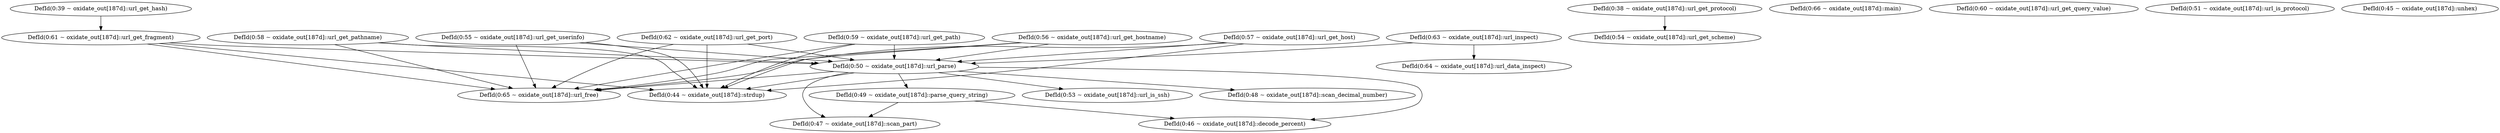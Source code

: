 strict digraph {
"DefId(0:46 ~ oxidate_out[187d]::decode_percent)";
"DefId(0:50 ~ oxidate_out[187d]::url_parse)";
"DefId(0:49 ~ oxidate_out[187d]::parse_query_string)";
"DefId(0:53 ~ oxidate_out[187d]::url_is_ssh)";
"DefId(0:54 ~ oxidate_out[187d]::url_get_scheme)";
"DefId(0:38 ~ oxidate_out[187d]::url_get_protocol)";
"DefId(0:65 ~ oxidate_out[187d]::url_free)";
"DefId(0:61 ~ oxidate_out[187d]::url_get_fragment)";
"DefId(0:62 ~ oxidate_out[187d]::url_get_port)";
"DefId(0:55 ~ oxidate_out[187d]::url_get_userinfo)";
"DefId(0:56 ~ oxidate_out[187d]::url_get_hostname)";
"DefId(0:59 ~ oxidate_out[187d]::url_get_path)";
"DefId(0:57 ~ oxidate_out[187d]::url_get_host)";
"DefId(0:58 ~ oxidate_out[187d]::url_get_pathname)";
"DefId(0:47 ~ oxidate_out[187d]::scan_part)";
"DefId(0:48 ~ oxidate_out[187d]::scan_decimal_number)";
"DefId(0:44 ~ oxidate_out[187d]::strdup)";
"DefId(0:63 ~ oxidate_out[187d]::url_inspect)";
"DefId(0:64 ~ oxidate_out[187d]::url_data_inspect)";
"DefId(0:39 ~ oxidate_out[187d]::url_get_hash)";
"DefId(0:66 ~ oxidate_out[187d]::main)";
"DefId(0:60 ~ oxidate_out[187d]::url_get_query_value)";
"DefId(0:51 ~ oxidate_out[187d]::url_is_protocol)";
"DefId(0:45 ~ oxidate_out[187d]::unhex)";
"DefId(0:50 ~ oxidate_out[187d]::url_parse)" -> "DefId(0:46 ~ oxidate_out[187d]::decode_percent)";
"DefId(0:50 ~ oxidate_out[187d]::url_parse)" -> "DefId(0:53 ~ oxidate_out[187d]::url_is_ssh)";
"DefId(0:50 ~ oxidate_out[187d]::url_parse)" -> "DefId(0:65 ~ oxidate_out[187d]::url_free)";
"DefId(0:50 ~ oxidate_out[187d]::url_parse)" -> "DefId(0:47 ~ oxidate_out[187d]::scan_part)";
"DefId(0:50 ~ oxidate_out[187d]::url_parse)" -> "DefId(0:49 ~ oxidate_out[187d]::parse_query_string)";
"DefId(0:50 ~ oxidate_out[187d]::url_parse)" -> "DefId(0:48 ~ oxidate_out[187d]::scan_decimal_number)";
"DefId(0:50 ~ oxidate_out[187d]::url_parse)" -> "DefId(0:44 ~ oxidate_out[187d]::strdup)";
"DefId(0:49 ~ oxidate_out[187d]::parse_query_string)" -> "DefId(0:46 ~ oxidate_out[187d]::decode_percent)";
"DefId(0:49 ~ oxidate_out[187d]::parse_query_string)" -> "DefId(0:47 ~ oxidate_out[187d]::scan_part)";
"DefId(0:38 ~ oxidate_out[187d]::url_get_protocol)" -> "DefId(0:54 ~ oxidate_out[187d]::url_get_scheme)";
"DefId(0:61 ~ oxidate_out[187d]::url_get_fragment)" -> "DefId(0:65 ~ oxidate_out[187d]::url_free)";
"DefId(0:61 ~ oxidate_out[187d]::url_get_fragment)" -> "DefId(0:44 ~ oxidate_out[187d]::strdup)";
"DefId(0:61 ~ oxidate_out[187d]::url_get_fragment)" -> "DefId(0:50 ~ oxidate_out[187d]::url_parse)";
"DefId(0:62 ~ oxidate_out[187d]::url_get_port)" -> "DefId(0:65 ~ oxidate_out[187d]::url_free)";
"DefId(0:62 ~ oxidate_out[187d]::url_get_port)" -> "DefId(0:44 ~ oxidate_out[187d]::strdup)";
"DefId(0:62 ~ oxidate_out[187d]::url_get_port)" -> "DefId(0:50 ~ oxidate_out[187d]::url_parse)";
"DefId(0:55 ~ oxidate_out[187d]::url_get_userinfo)" -> "DefId(0:65 ~ oxidate_out[187d]::url_free)";
"DefId(0:55 ~ oxidate_out[187d]::url_get_userinfo)" -> "DefId(0:44 ~ oxidate_out[187d]::strdup)";
"DefId(0:55 ~ oxidate_out[187d]::url_get_userinfo)" -> "DefId(0:50 ~ oxidate_out[187d]::url_parse)";
"DefId(0:56 ~ oxidate_out[187d]::url_get_hostname)" -> "DefId(0:65 ~ oxidate_out[187d]::url_free)";
"DefId(0:56 ~ oxidate_out[187d]::url_get_hostname)" -> "DefId(0:44 ~ oxidate_out[187d]::strdup)";
"DefId(0:56 ~ oxidate_out[187d]::url_get_hostname)" -> "DefId(0:50 ~ oxidate_out[187d]::url_parse)";
"DefId(0:59 ~ oxidate_out[187d]::url_get_path)" -> "DefId(0:65 ~ oxidate_out[187d]::url_free)";
"DefId(0:59 ~ oxidate_out[187d]::url_get_path)" -> "DefId(0:44 ~ oxidate_out[187d]::strdup)";
"DefId(0:59 ~ oxidate_out[187d]::url_get_path)" -> "DefId(0:50 ~ oxidate_out[187d]::url_parse)";
"DefId(0:57 ~ oxidate_out[187d]::url_get_host)" -> "DefId(0:65 ~ oxidate_out[187d]::url_free)";
"DefId(0:57 ~ oxidate_out[187d]::url_get_host)" -> "DefId(0:44 ~ oxidate_out[187d]::strdup)";
"DefId(0:57 ~ oxidate_out[187d]::url_get_host)" -> "DefId(0:50 ~ oxidate_out[187d]::url_parse)";
"DefId(0:58 ~ oxidate_out[187d]::url_get_pathname)" -> "DefId(0:65 ~ oxidate_out[187d]::url_free)";
"DefId(0:58 ~ oxidate_out[187d]::url_get_pathname)" -> "DefId(0:44 ~ oxidate_out[187d]::strdup)";
"DefId(0:58 ~ oxidate_out[187d]::url_get_pathname)" -> "DefId(0:50 ~ oxidate_out[187d]::url_parse)";
"DefId(0:63 ~ oxidate_out[187d]::url_inspect)" -> "DefId(0:50 ~ oxidate_out[187d]::url_parse)";
"DefId(0:63 ~ oxidate_out[187d]::url_inspect)" -> "DefId(0:64 ~ oxidate_out[187d]::url_data_inspect)";
"DefId(0:39 ~ oxidate_out[187d]::url_get_hash)" -> "DefId(0:61 ~ oxidate_out[187d]::url_get_fragment)";
}

